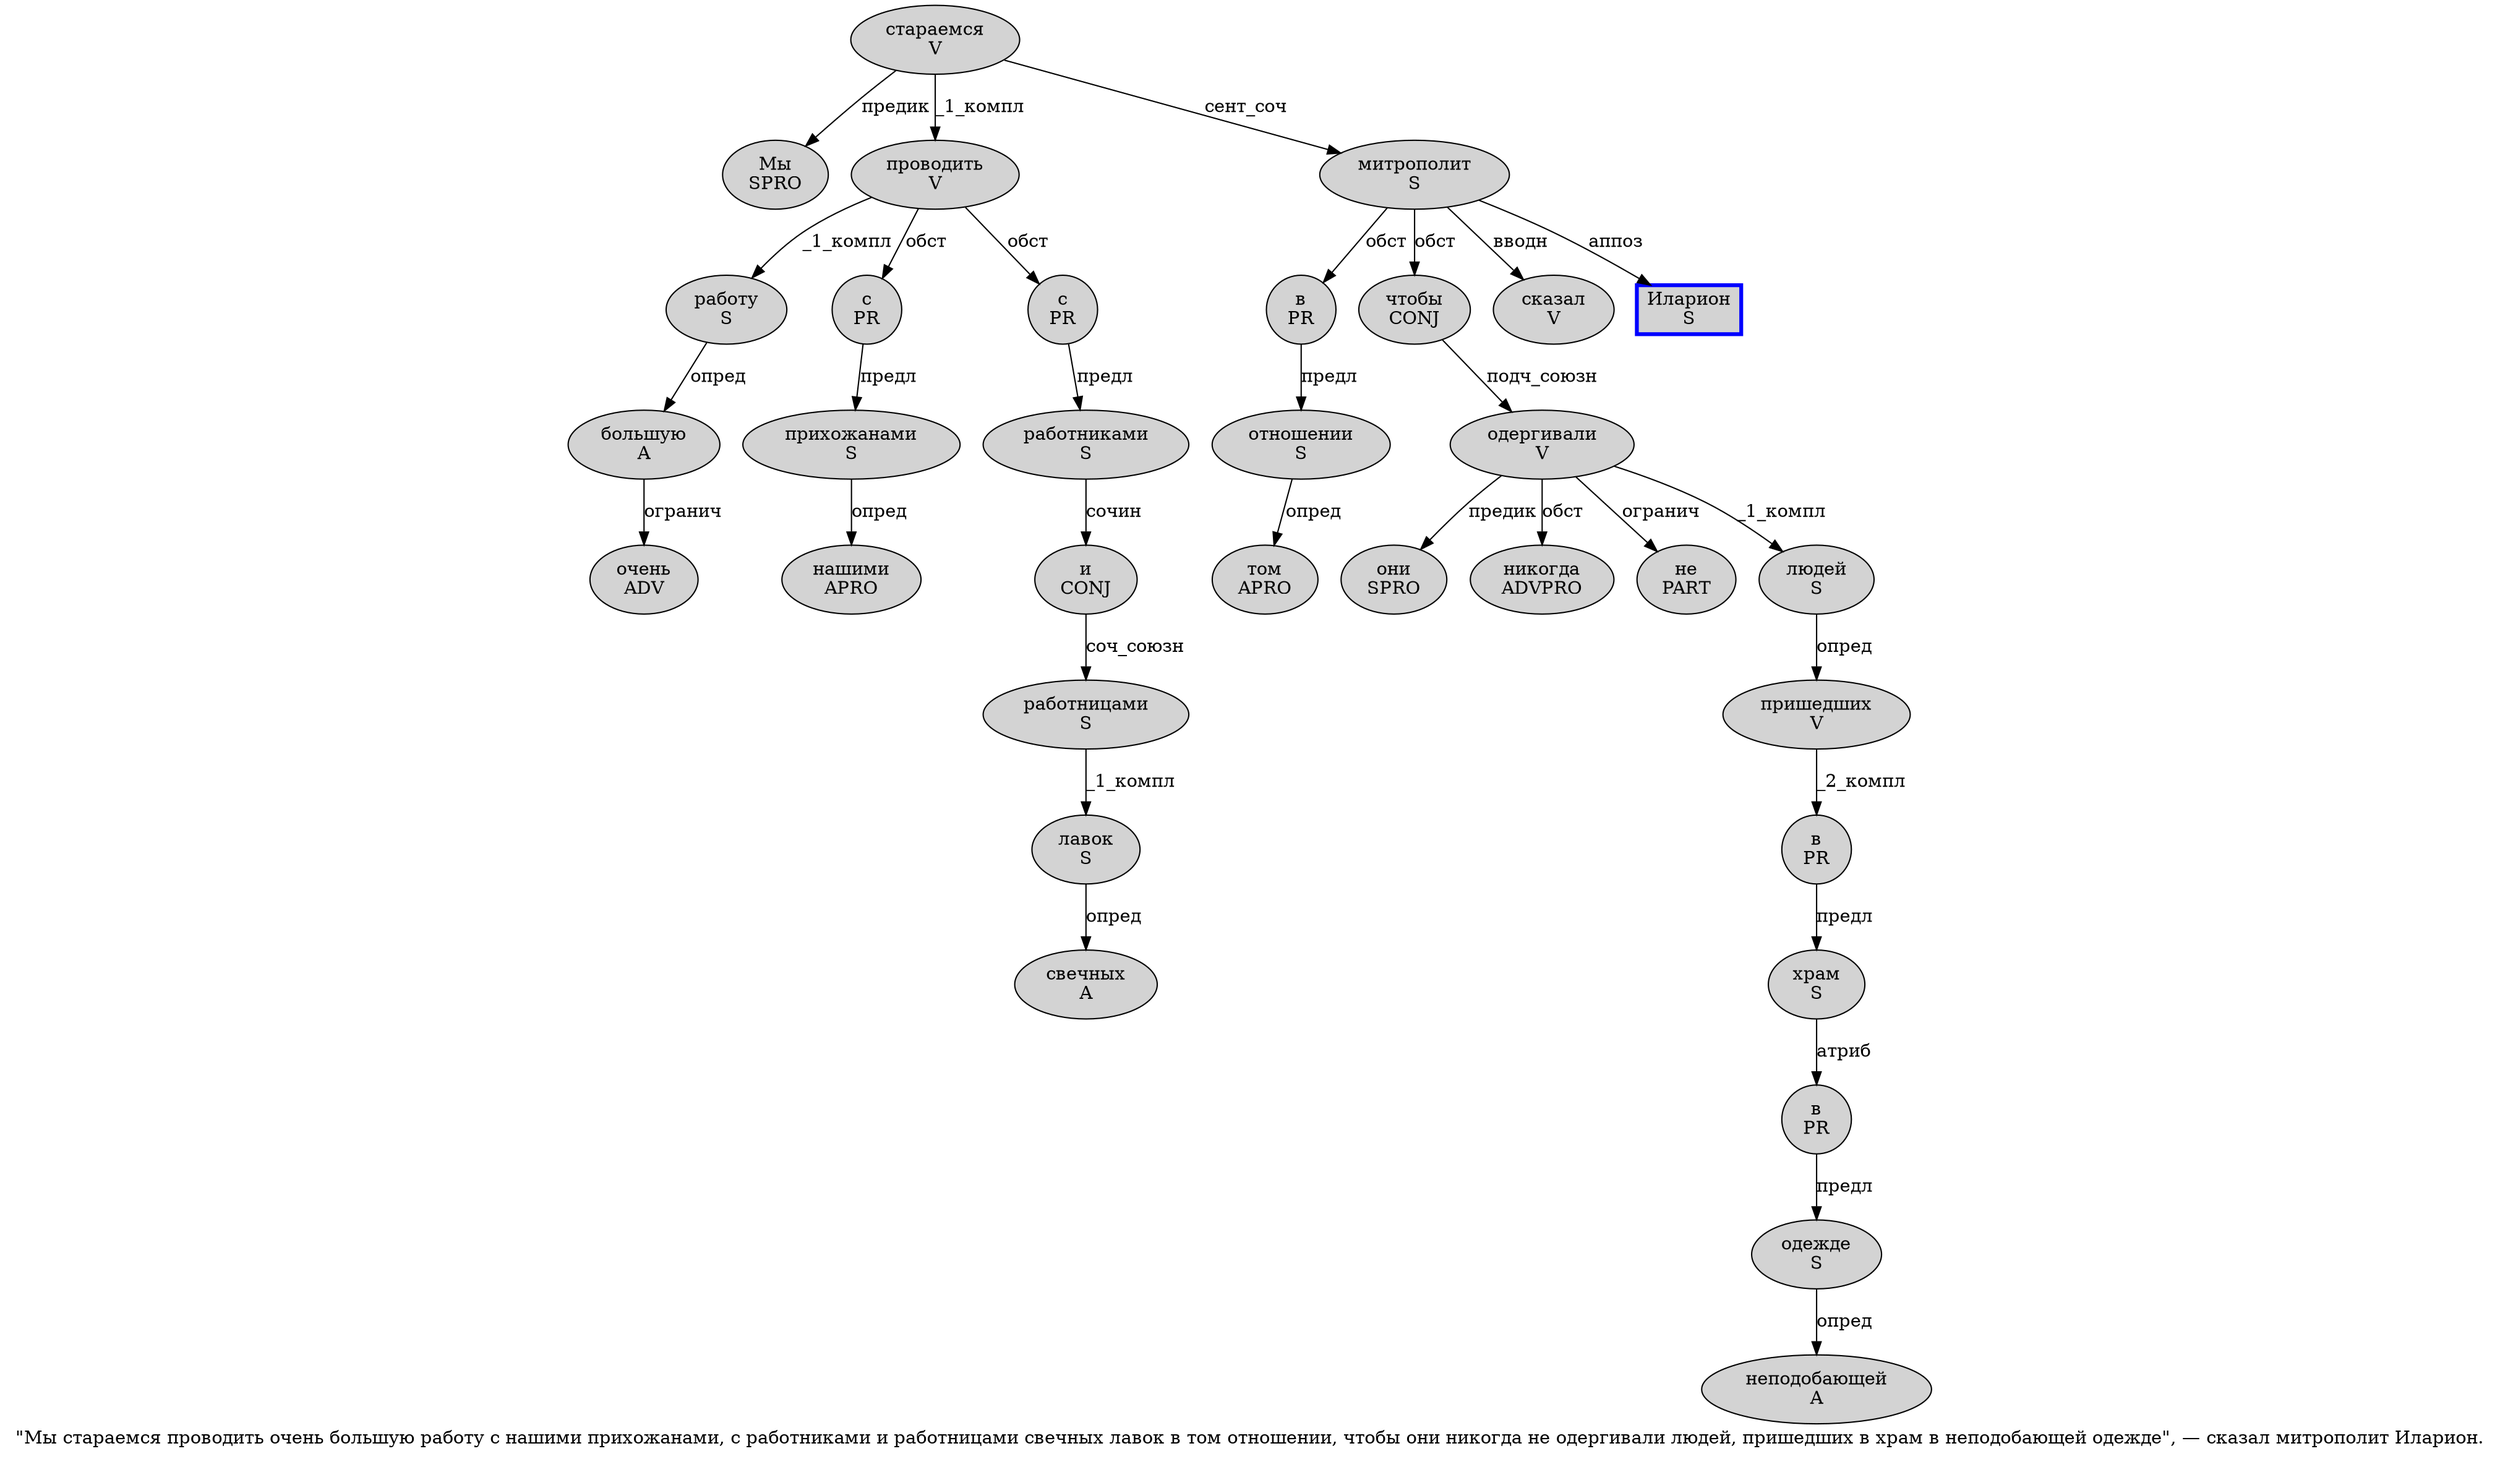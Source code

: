 digraph SENTENCE_874 {
	graph [label="\"Мы стараемся проводить очень большую работу с нашими прихожанами, с работниками и работницами свечных лавок в том отношении, чтобы они никогда не одергивали людей, пришедших в храм в неподобающей одежде\", — сказал митрополит Иларион."]
	node [style=filled]
		1 [label="Мы
SPRO" color="" fillcolor=lightgray penwidth=1 shape=ellipse]
		2 [label="стараемся
V" color="" fillcolor=lightgray penwidth=1 shape=ellipse]
		3 [label="проводить
V" color="" fillcolor=lightgray penwidth=1 shape=ellipse]
		4 [label="очень
ADV" color="" fillcolor=lightgray penwidth=1 shape=ellipse]
		5 [label="большую
A" color="" fillcolor=lightgray penwidth=1 shape=ellipse]
		6 [label="работу
S" color="" fillcolor=lightgray penwidth=1 shape=ellipse]
		7 [label="с
PR" color="" fillcolor=lightgray penwidth=1 shape=ellipse]
		8 [label="нашими
APRO" color="" fillcolor=lightgray penwidth=1 shape=ellipse]
		9 [label="прихожанами
S" color="" fillcolor=lightgray penwidth=1 shape=ellipse]
		11 [label="с
PR" color="" fillcolor=lightgray penwidth=1 shape=ellipse]
		12 [label="работниками
S" color="" fillcolor=lightgray penwidth=1 shape=ellipse]
		13 [label="и
CONJ" color="" fillcolor=lightgray penwidth=1 shape=ellipse]
		14 [label="работницами
S" color="" fillcolor=lightgray penwidth=1 shape=ellipse]
		15 [label="свечных
A" color="" fillcolor=lightgray penwidth=1 shape=ellipse]
		16 [label="лавок
S" color="" fillcolor=lightgray penwidth=1 shape=ellipse]
		17 [label="в
PR" color="" fillcolor=lightgray penwidth=1 shape=ellipse]
		18 [label="том
APRO" color="" fillcolor=lightgray penwidth=1 shape=ellipse]
		19 [label="отношении
S" color="" fillcolor=lightgray penwidth=1 shape=ellipse]
		21 [label="чтобы
CONJ" color="" fillcolor=lightgray penwidth=1 shape=ellipse]
		22 [label="они
SPRO" color="" fillcolor=lightgray penwidth=1 shape=ellipse]
		23 [label="никогда
ADVPRO" color="" fillcolor=lightgray penwidth=1 shape=ellipse]
		24 [label="не
PART" color="" fillcolor=lightgray penwidth=1 shape=ellipse]
		25 [label="одергивали
V" color="" fillcolor=lightgray penwidth=1 shape=ellipse]
		26 [label="людей
S" color="" fillcolor=lightgray penwidth=1 shape=ellipse]
		28 [label="пришедших
V" color="" fillcolor=lightgray penwidth=1 shape=ellipse]
		29 [label="в
PR" color="" fillcolor=lightgray penwidth=1 shape=ellipse]
		30 [label="храм
S" color="" fillcolor=lightgray penwidth=1 shape=ellipse]
		31 [label="в
PR" color="" fillcolor=lightgray penwidth=1 shape=ellipse]
		32 [label="неподобающей
A" color="" fillcolor=lightgray penwidth=1 shape=ellipse]
		33 [label="одежде
S" color="" fillcolor=lightgray penwidth=1 shape=ellipse]
		37 [label="сказал
V" color="" fillcolor=lightgray penwidth=1 shape=ellipse]
		38 [label="митрополит
S" color="" fillcolor=lightgray penwidth=1 shape=ellipse]
		39 [label="Иларион
S" color=blue fillcolor=lightgray penwidth=3 shape=box]
			17 -> 19 [label="предл"]
			30 -> 31 [label="атриб"]
			19 -> 18 [label="опред"]
			12 -> 13 [label="сочин"]
			7 -> 9 [label="предл"]
			31 -> 33 [label="предл"]
			11 -> 12 [label="предл"]
			33 -> 32 [label="опред"]
			5 -> 4 [label="огранич"]
			9 -> 8 [label="опред"]
			13 -> 14 [label="соч_союзн"]
			21 -> 25 [label="подч_союзн"]
			14 -> 16 [label="_1_компл"]
			38 -> 17 [label="обст"]
			38 -> 21 [label="обст"]
			38 -> 37 [label="вводн"]
			38 -> 39 [label="аппоз"]
			6 -> 5 [label="опред"]
			25 -> 22 [label="предик"]
			25 -> 23 [label="обст"]
			25 -> 24 [label="огранич"]
			25 -> 26 [label="_1_компл"]
			26 -> 28 [label="опред"]
			3 -> 6 [label="_1_компл"]
			3 -> 7 [label="обст"]
			3 -> 11 [label="обст"]
			28 -> 29 [label="_2_компл"]
			2 -> 1 [label="предик"]
			2 -> 3 [label="_1_компл"]
			2 -> 38 [label="сент_соч"]
			29 -> 30 [label="предл"]
			16 -> 15 [label="опред"]
}